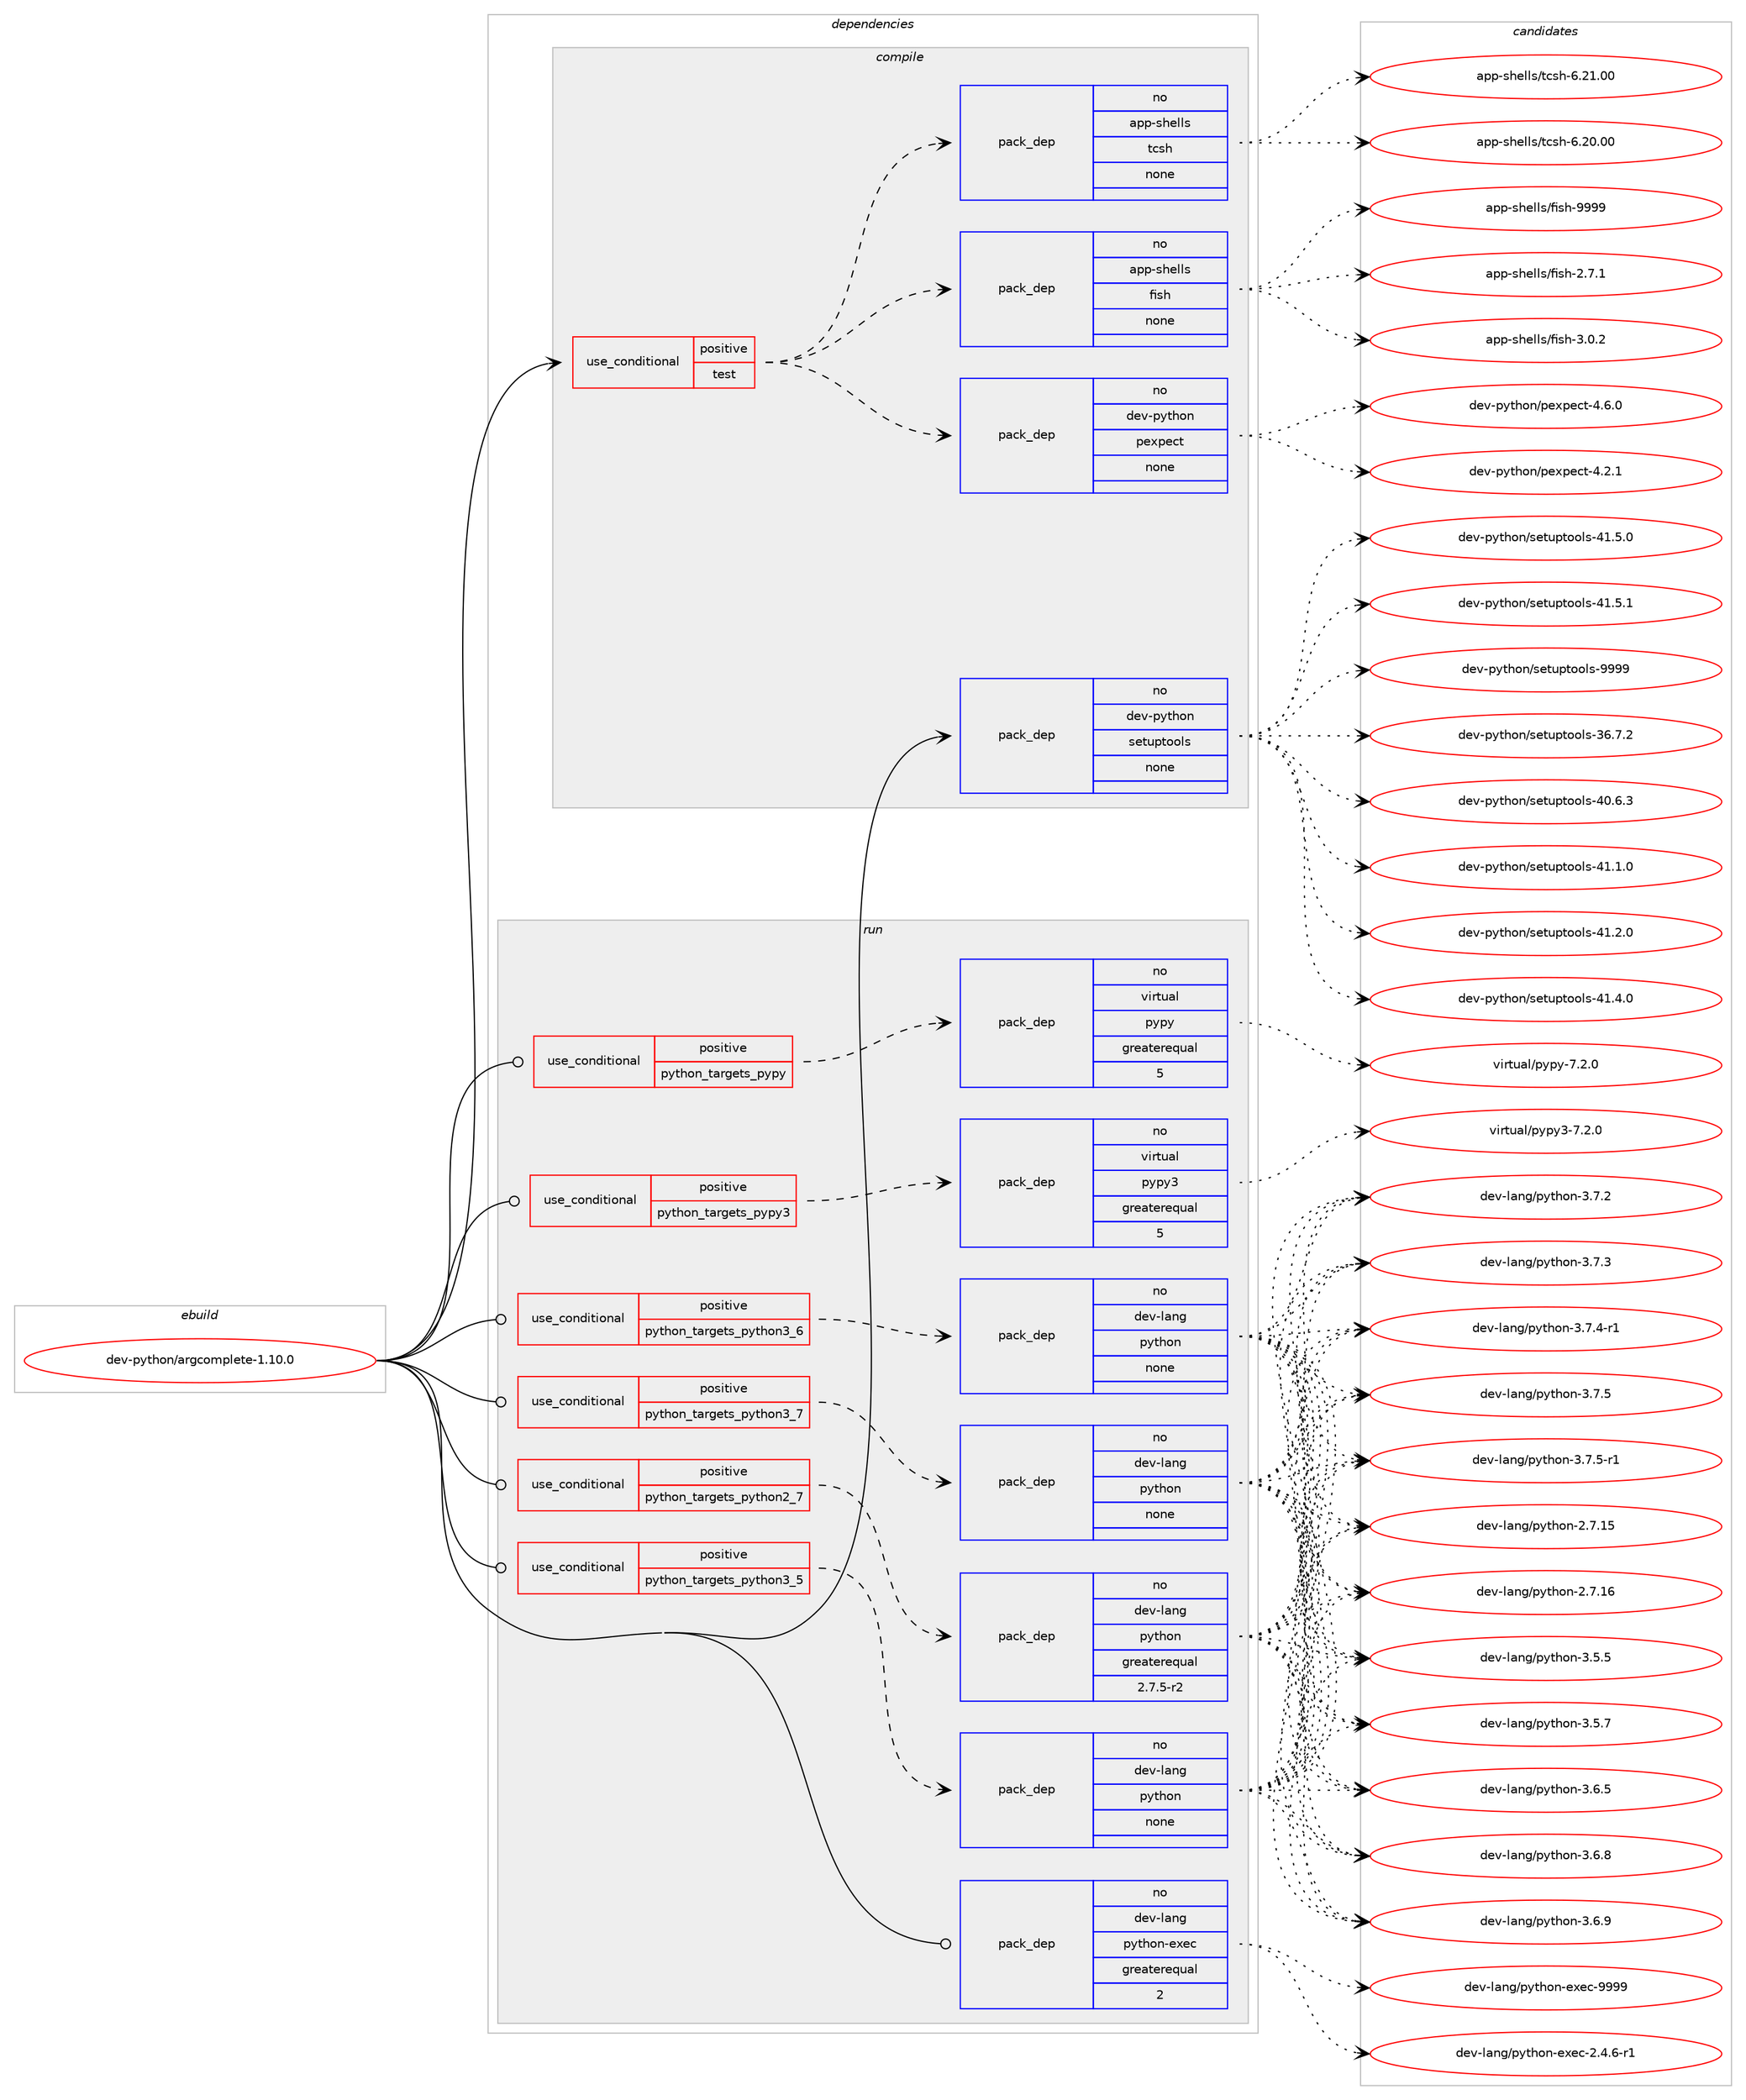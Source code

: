 digraph prolog {

# *************
# Graph options
# *************

newrank=true;
concentrate=true;
compound=true;
graph [rankdir=LR,fontname=Helvetica,fontsize=10,ranksep=1.5];#, ranksep=2.5, nodesep=0.2];
edge  [arrowhead=vee];
node  [fontname=Helvetica,fontsize=10];

# **********
# The ebuild
# **********

subgraph cluster_leftcol {
color=gray;
rank=same;
label=<<i>ebuild</i>>;
id [label="dev-python/argcomplete-1.10.0", color=red, width=4, href="../dev-python/argcomplete-1.10.0.svg"];
}

# ****************
# The dependencies
# ****************

subgraph cluster_midcol {
color=gray;
label=<<i>dependencies</i>>;
subgraph cluster_compile {
fillcolor="#eeeeee";
style=filled;
label=<<i>compile</i>>;
subgraph cond136189 {
dependency594376 [label=<<TABLE BORDER="0" CELLBORDER="1" CELLSPACING="0" CELLPADDING="4"><TR><TD ROWSPAN="3" CELLPADDING="10">use_conditional</TD></TR><TR><TD>positive</TD></TR><TR><TD>test</TD></TR></TABLE>>, shape=none, color=red];
subgraph pack446415 {
dependency594377 [label=<<TABLE BORDER="0" CELLBORDER="1" CELLSPACING="0" CELLPADDING="4" WIDTH="220"><TR><TD ROWSPAN="6" CELLPADDING="30">pack_dep</TD></TR><TR><TD WIDTH="110">no</TD></TR><TR><TD>dev-python</TD></TR><TR><TD>pexpect</TD></TR><TR><TD>none</TD></TR><TR><TD></TD></TR></TABLE>>, shape=none, color=blue];
}
dependency594376:e -> dependency594377:w [weight=20,style="dashed",arrowhead="vee"];
subgraph pack446416 {
dependency594378 [label=<<TABLE BORDER="0" CELLBORDER="1" CELLSPACING="0" CELLPADDING="4" WIDTH="220"><TR><TD ROWSPAN="6" CELLPADDING="30">pack_dep</TD></TR><TR><TD WIDTH="110">no</TD></TR><TR><TD>app-shells</TD></TR><TR><TD>fish</TD></TR><TR><TD>none</TD></TR><TR><TD></TD></TR></TABLE>>, shape=none, color=blue];
}
dependency594376:e -> dependency594378:w [weight=20,style="dashed",arrowhead="vee"];
subgraph pack446417 {
dependency594379 [label=<<TABLE BORDER="0" CELLBORDER="1" CELLSPACING="0" CELLPADDING="4" WIDTH="220"><TR><TD ROWSPAN="6" CELLPADDING="30">pack_dep</TD></TR><TR><TD WIDTH="110">no</TD></TR><TR><TD>app-shells</TD></TR><TR><TD>tcsh</TD></TR><TR><TD>none</TD></TR><TR><TD></TD></TR></TABLE>>, shape=none, color=blue];
}
dependency594376:e -> dependency594379:w [weight=20,style="dashed",arrowhead="vee"];
}
id:e -> dependency594376:w [weight=20,style="solid",arrowhead="vee"];
subgraph pack446418 {
dependency594380 [label=<<TABLE BORDER="0" CELLBORDER="1" CELLSPACING="0" CELLPADDING="4" WIDTH="220"><TR><TD ROWSPAN="6" CELLPADDING="30">pack_dep</TD></TR><TR><TD WIDTH="110">no</TD></TR><TR><TD>dev-python</TD></TR><TR><TD>setuptools</TD></TR><TR><TD>none</TD></TR><TR><TD></TD></TR></TABLE>>, shape=none, color=blue];
}
id:e -> dependency594380:w [weight=20,style="solid",arrowhead="vee"];
}
subgraph cluster_compileandrun {
fillcolor="#eeeeee";
style=filled;
label=<<i>compile and run</i>>;
}
subgraph cluster_run {
fillcolor="#eeeeee";
style=filled;
label=<<i>run</i>>;
subgraph cond136190 {
dependency594381 [label=<<TABLE BORDER="0" CELLBORDER="1" CELLSPACING="0" CELLPADDING="4"><TR><TD ROWSPAN="3" CELLPADDING="10">use_conditional</TD></TR><TR><TD>positive</TD></TR><TR><TD>python_targets_pypy</TD></TR></TABLE>>, shape=none, color=red];
subgraph pack446419 {
dependency594382 [label=<<TABLE BORDER="0" CELLBORDER="1" CELLSPACING="0" CELLPADDING="4" WIDTH="220"><TR><TD ROWSPAN="6" CELLPADDING="30">pack_dep</TD></TR><TR><TD WIDTH="110">no</TD></TR><TR><TD>virtual</TD></TR><TR><TD>pypy</TD></TR><TR><TD>greaterequal</TD></TR><TR><TD>5</TD></TR></TABLE>>, shape=none, color=blue];
}
dependency594381:e -> dependency594382:w [weight=20,style="dashed",arrowhead="vee"];
}
id:e -> dependency594381:w [weight=20,style="solid",arrowhead="odot"];
subgraph cond136191 {
dependency594383 [label=<<TABLE BORDER="0" CELLBORDER="1" CELLSPACING="0" CELLPADDING="4"><TR><TD ROWSPAN="3" CELLPADDING="10">use_conditional</TD></TR><TR><TD>positive</TD></TR><TR><TD>python_targets_pypy3</TD></TR></TABLE>>, shape=none, color=red];
subgraph pack446420 {
dependency594384 [label=<<TABLE BORDER="0" CELLBORDER="1" CELLSPACING="0" CELLPADDING="4" WIDTH="220"><TR><TD ROWSPAN="6" CELLPADDING="30">pack_dep</TD></TR><TR><TD WIDTH="110">no</TD></TR><TR><TD>virtual</TD></TR><TR><TD>pypy3</TD></TR><TR><TD>greaterequal</TD></TR><TR><TD>5</TD></TR></TABLE>>, shape=none, color=blue];
}
dependency594383:e -> dependency594384:w [weight=20,style="dashed",arrowhead="vee"];
}
id:e -> dependency594383:w [weight=20,style="solid",arrowhead="odot"];
subgraph cond136192 {
dependency594385 [label=<<TABLE BORDER="0" CELLBORDER="1" CELLSPACING="0" CELLPADDING="4"><TR><TD ROWSPAN="3" CELLPADDING="10">use_conditional</TD></TR><TR><TD>positive</TD></TR><TR><TD>python_targets_python2_7</TD></TR></TABLE>>, shape=none, color=red];
subgraph pack446421 {
dependency594386 [label=<<TABLE BORDER="0" CELLBORDER="1" CELLSPACING="0" CELLPADDING="4" WIDTH="220"><TR><TD ROWSPAN="6" CELLPADDING="30">pack_dep</TD></TR><TR><TD WIDTH="110">no</TD></TR><TR><TD>dev-lang</TD></TR><TR><TD>python</TD></TR><TR><TD>greaterequal</TD></TR><TR><TD>2.7.5-r2</TD></TR></TABLE>>, shape=none, color=blue];
}
dependency594385:e -> dependency594386:w [weight=20,style="dashed",arrowhead="vee"];
}
id:e -> dependency594385:w [weight=20,style="solid",arrowhead="odot"];
subgraph cond136193 {
dependency594387 [label=<<TABLE BORDER="0" CELLBORDER="1" CELLSPACING="0" CELLPADDING="4"><TR><TD ROWSPAN="3" CELLPADDING="10">use_conditional</TD></TR><TR><TD>positive</TD></TR><TR><TD>python_targets_python3_5</TD></TR></TABLE>>, shape=none, color=red];
subgraph pack446422 {
dependency594388 [label=<<TABLE BORDER="0" CELLBORDER="1" CELLSPACING="0" CELLPADDING="4" WIDTH="220"><TR><TD ROWSPAN="6" CELLPADDING="30">pack_dep</TD></TR><TR><TD WIDTH="110">no</TD></TR><TR><TD>dev-lang</TD></TR><TR><TD>python</TD></TR><TR><TD>none</TD></TR><TR><TD></TD></TR></TABLE>>, shape=none, color=blue];
}
dependency594387:e -> dependency594388:w [weight=20,style="dashed",arrowhead="vee"];
}
id:e -> dependency594387:w [weight=20,style="solid",arrowhead="odot"];
subgraph cond136194 {
dependency594389 [label=<<TABLE BORDER="0" CELLBORDER="1" CELLSPACING="0" CELLPADDING="4"><TR><TD ROWSPAN="3" CELLPADDING="10">use_conditional</TD></TR><TR><TD>positive</TD></TR><TR><TD>python_targets_python3_6</TD></TR></TABLE>>, shape=none, color=red];
subgraph pack446423 {
dependency594390 [label=<<TABLE BORDER="0" CELLBORDER="1" CELLSPACING="0" CELLPADDING="4" WIDTH="220"><TR><TD ROWSPAN="6" CELLPADDING="30">pack_dep</TD></TR><TR><TD WIDTH="110">no</TD></TR><TR><TD>dev-lang</TD></TR><TR><TD>python</TD></TR><TR><TD>none</TD></TR><TR><TD></TD></TR></TABLE>>, shape=none, color=blue];
}
dependency594389:e -> dependency594390:w [weight=20,style="dashed",arrowhead="vee"];
}
id:e -> dependency594389:w [weight=20,style="solid",arrowhead="odot"];
subgraph cond136195 {
dependency594391 [label=<<TABLE BORDER="0" CELLBORDER="1" CELLSPACING="0" CELLPADDING="4"><TR><TD ROWSPAN="3" CELLPADDING="10">use_conditional</TD></TR><TR><TD>positive</TD></TR><TR><TD>python_targets_python3_7</TD></TR></TABLE>>, shape=none, color=red];
subgraph pack446424 {
dependency594392 [label=<<TABLE BORDER="0" CELLBORDER="1" CELLSPACING="0" CELLPADDING="4" WIDTH="220"><TR><TD ROWSPAN="6" CELLPADDING="30">pack_dep</TD></TR><TR><TD WIDTH="110">no</TD></TR><TR><TD>dev-lang</TD></TR><TR><TD>python</TD></TR><TR><TD>none</TD></TR><TR><TD></TD></TR></TABLE>>, shape=none, color=blue];
}
dependency594391:e -> dependency594392:w [weight=20,style="dashed",arrowhead="vee"];
}
id:e -> dependency594391:w [weight=20,style="solid",arrowhead="odot"];
subgraph pack446425 {
dependency594393 [label=<<TABLE BORDER="0" CELLBORDER="1" CELLSPACING="0" CELLPADDING="4" WIDTH="220"><TR><TD ROWSPAN="6" CELLPADDING="30">pack_dep</TD></TR><TR><TD WIDTH="110">no</TD></TR><TR><TD>dev-lang</TD></TR><TR><TD>python-exec</TD></TR><TR><TD>greaterequal</TD></TR><TR><TD>2</TD></TR></TABLE>>, shape=none, color=blue];
}
id:e -> dependency594393:w [weight=20,style="solid",arrowhead="odot"];
}
}

# **************
# The candidates
# **************

subgraph cluster_choices {
rank=same;
color=gray;
label=<<i>candidates</i>>;

subgraph choice446415 {
color=black;
nodesep=1;
choice100101118451121211161041111104711210112011210199116455246504649 [label="dev-python/pexpect-4.2.1", color=red, width=4,href="../dev-python/pexpect-4.2.1.svg"];
choice100101118451121211161041111104711210112011210199116455246544648 [label="dev-python/pexpect-4.6.0", color=red, width=4,href="../dev-python/pexpect-4.6.0.svg"];
dependency594377:e -> choice100101118451121211161041111104711210112011210199116455246504649:w [style=dotted,weight="100"];
dependency594377:e -> choice100101118451121211161041111104711210112011210199116455246544648:w [style=dotted,weight="100"];
}
subgraph choice446416 {
color=black;
nodesep=1;
choice971121124511510410110810811547102105115104455046554649 [label="app-shells/fish-2.7.1", color=red, width=4,href="../app-shells/fish-2.7.1.svg"];
choice971121124511510410110810811547102105115104455146484650 [label="app-shells/fish-3.0.2", color=red, width=4,href="../app-shells/fish-3.0.2.svg"];
choice9711211245115104101108108115471021051151044557575757 [label="app-shells/fish-9999", color=red, width=4,href="../app-shells/fish-9999.svg"];
dependency594378:e -> choice971121124511510410110810811547102105115104455046554649:w [style=dotted,weight="100"];
dependency594378:e -> choice971121124511510410110810811547102105115104455146484650:w [style=dotted,weight="100"];
dependency594378:e -> choice9711211245115104101108108115471021051151044557575757:w [style=dotted,weight="100"];
}
subgraph choice446417 {
color=black;
nodesep=1;
choice971121124511510410110810811547116991151044554465048464848 [label="app-shells/tcsh-6.20.00", color=red, width=4,href="../app-shells/tcsh-6.20.00.svg"];
choice971121124511510410110810811547116991151044554465049464848 [label="app-shells/tcsh-6.21.00", color=red, width=4,href="../app-shells/tcsh-6.21.00.svg"];
dependency594379:e -> choice971121124511510410110810811547116991151044554465048464848:w [style=dotted,weight="100"];
dependency594379:e -> choice971121124511510410110810811547116991151044554465049464848:w [style=dotted,weight="100"];
}
subgraph choice446418 {
color=black;
nodesep=1;
choice100101118451121211161041111104711510111611711211611111110811545515446554650 [label="dev-python/setuptools-36.7.2", color=red, width=4,href="../dev-python/setuptools-36.7.2.svg"];
choice100101118451121211161041111104711510111611711211611111110811545524846544651 [label="dev-python/setuptools-40.6.3", color=red, width=4,href="../dev-python/setuptools-40.6.3.svg"];
choice100101118451121211161041111104711510111611711211611111110811545524946494648 [label="dev-python/setuptools-41.1.0", color=red, width=4,href="../dev-python/setuptools-41.1.0.svg"];
choice100101118451121211161041111104711510111611711211611111110811545524946504648 [label="dev-python/setuptools-41.2.0", color=red, width=4,href="../dev-python/setuptools-41.2.0.svg"];
choice100101118451121211161041111104711510111611711211611111110811545524946524648 [label="dev-python/setuptools-41.4.0", color=red, width=4,href="../dev-python/setuptools-41.4.0.svg"];
choice100101118451121211161041111104711510111611711211611111110811545524946534648 [label="dev-python/setuptools-41.5.0", color=red, width=4,href="../dev-python/setuptools-41.5.0.svg"];
choice100101118451121211161041111104711510111611711211611111110811545524946534649 [label="dev-python/setuptools-41.5.1", color=red, width=4,href="../dev-python/setuptools-41.5.1.svg"];
choice10010111845112121116104111110471151011161171121161111111081154557575757 [label="dev-python/setuptools-9999", color=red, width=4,href="../dev-python/setuptools-9999.svg"];
dependency594380:e -> choice100101118451121211161041111104711510111611711211611111110811545515446554650:w [style=dotted,weight="100"];
dependency594380:e -> choice100101118451121211161041111104711510111611711211611111110811545524846544651:w [style=dotted,weight="100"];
dependency594380:e -> choice100101118451121211161041111104711510111611711211611111110811545524946494648:w [style=dotted,weight="100"];
dependency594380:e -> choice100101118451121211161041111104711510111611711211611111110811545524946504648:w [style=dotted,weight="100"];
dependency594380:e -> choice100101118451121211161041111104711510111611711211611111110811545524946524648:w [style=dotted,weight="100"];
dependency594380:e -> choice100101118451121211161041111104711510111611711211611111110811545524946534648:w [style=dotted,weight="100"];
dependency594380:e -> choice100101118451121211161041111104711510111611711211611111110811545524946534649:w [style=dotted,weight="100"];
dependency594380:e -> choice10010111845112121116104111110471151011161171121161111111081154557575757:w [style=dotted,weight="100"];
}
subgraph choice446419 {
color=black;
nodesep=1;
choice1181051141161179710847112121112121455546504648 [label="virtual/pypy-7.2.0", color=red, width=4,href="../virtual/pypy-7.2.0.svg"];
dependency594382:e -> choice1181051141161179710847112121112121455546504648:w [style=dotted,weight="100"];
}
subgraph choice446420 {
color=black;
nodesep=1;
choice118105114116117971084711212111212151455546504648 [label="virtual/pypy3-7.2.0", color=red, width=4,href="../virtual/pypy3-7.2.0.svg"];
dependency594384:e -> choice118105114116117971084711212111212151455546504648:w [style=dotted,weight="100"];
}
subgraph choice446421 {
color=black;
nodesep=1;
choice10010111845108971101034711212111610411111045504655464953 [label="dev-lang/python-2.7.15", color=red, width=4,href="../dev-lang/python-2.7.15.svg"];
choice10010111845108971101034711212111610411111045504655464954 [label="dev-lang/python-2.7.16", color=red, width=4,href="../dev-lang/python-2.7.16.svg"];
choice100101118451089711010347112121116104111110455146534653 [label="dev-lang/python-3.5.5", color=red, width=4,href="../dev-lang/python-3.5.5.svg"];
choice100101118451089711010347112121116104111110455146534655 [label="dev-lang/python-3.5.7", color=red, width=4,href="../dev-lang/python-3.5.7.svg"];
choice100101118451089711010347112121116104111110455146544653 [label="dev-lang/python-3.6.5", color=red, width=4,href="../dev-lang/python-3.6.5.svg"];
choice100101118451089711010347112121116104111110455146544656 [label="dev-lang/python-3.6.8", color=red, width=4,href="../dev-lang/python-3.6.8.svg"];
choice100101118451089711010347112121116104111110455146544657 [label="dev-lang/python-3.6.9", color=red, width=4,href="../dev-lang/python-3.6.9.svg"];
choice100101118451089711010347112121116104111110455146554650 [label="dev-lang/python-3.7.2", color=red, width=4,href="../dev-lang/python-3.7.2.svg"];
choice100101118451089711010347112121116104111110455146554651 [label="dev-lang/python-3.7.3", color=red, width=4,href="../dev-lang/python-3.7.3.svg"];
choice1001011184510897110103471121211161041111104551465546524511449 [label="dev-lang/python-3.7.4-r1", color=red, width=4,href="../dev-lang/python-3.7.4-r1.svg"];
choice100101118451089711010347112121116104111110455146554653 [label="dev-lang/python-3.7.5", color=red, width=4,href="../dev-lang/python-3.7.5.svg"];
choice1001011184510897110103471121211161041111104551465546534511449 [label="dev-lang/python-3.7.5-r1", color=red, width=4,href="../dev-lang/python-3.7.5-r1.svg"];
dependency594386:e -> choice10010111845108971101034711212111610411111045504655464953:w [style=dotted,weight="100"];
dependency594386:e -> choice10010111845108971101034711212111610411111045504655464954:w [style=dotted,weight="100"];
dependency594386:e -> choice100101118451089711010347112121116104111110455146534653:w [style=dotted,weight="100"];
dependency594386:e -> choice100101118451089711010347112121116104111110455146534655:w [style=dotted,weight="100"];
dependency594386:e -> choice100101118451089711010347112121116104111110455146544653:w [style=dotted,weight="100"];
dependency594386:e -> choice100101118451089711010347112121116104111110455146544656:w [style=dotted,weight="100"];
dependency594386:e -> choice100101118451089711010347112121116104111110455146544657:w [style=dotted,weight="100"];
dependency594386:e -> choice100101118451089711010347112121116104111110455146554650:w [style=dotted,weight="100"];
dependency594386:e -> choice100101118451089711010347112121116104111110455146554651:w [style=dotted,weight="100"];
dependency594386:e -> choice1001011184510897110103471121211161041111104551465546524511449:w [style=dotted,weight="100"];
dependency594386:e -> choice100101118451089711010347112121116104111110455146554653:w [style=dotted,weight="100"];
dependency594386:e -> choice1001011184510897110103471121211161041111104551465546534511449:w [style=dotted,weight="100"];
}
subgraph choice446422 {
color=black;
nodesep=1;
choice10010111845108971101034711212111610411111045504655464953 [label="dev-lang/python-2.7.15", color=red, width=4,href="../dev-lang/python-2.7.15.svg"];
choice10010111845108971101034711212111610411111045504655464954 [label="dev-lang/python-2.7.16", color=red, width=4,href="../dev-lang/python-2.7.16.svg"];
choice100101118451089711010347112121116104111110455146534653 [label="dev-lang/python-3.5.5", color=red, width=4,href="../dev-lang/python-3.5.5.svg"];
choice100101118451089711010347112121116104111110455146534655 [label="dev-lang/python-3.5.7", color=red, width=4,href="../dev-lang/python-3.5.7.svg"];
choice100101118451089711010347112121116104111110455146544653 [label="dev-lang/python-3.6.5", color=red, width=4,href="../dev-lang/python-3.6.5.svg"];
choice100101118451089711010347112121116104111110455146544656 [label="dev-lang/python-3.6.8", color=red, width=4,href="../dev-lang/python-3.6.8.svg"];
choice100101118451089711010347112121116104111110455146544657 [label="dev-lang/python-3.6.9", color=red, width=4,href="../dev-lang/python-3.6.9.svg"];
choice100101118451089711010347112121116104111110455146554650 [label="dev-lang/python-3.7.2", color=red, width=4,href="../dev-lang/python-3.7.2.svg"];
choice100101118451089711010347112121116104111110455146554651 [label="dev-lang/python-3.7.3", color=red, width=4,href="../dev-lang/python-3.7.3.svg"];
choice1001011184510897110103471121211161041111104551465546524511449 [label="dev-lang/python-3.7.4-r1", color=red, width=4,href="../dev-lang/python-3.7.4-r1.svg"];
choice100101118451089711010347112121116104111110455146554653 [label="dev-lang/python-3.7.5", color=red, width=4,href="../dev-lang/python-3.7.5.svg"];
choice1001011184510897110103471121211161041111104551465546534511449 [label="dev-lang/python-3.7.5-r1", color=red, width=4,href="../dev-lang/python-3.7.5-r1.svg"];
dependency594388:e -> choice10010111845108971101034711212111610411111045504655464953:w [style=dotted,weight="100"];
dependency594388:e -> choice10010111845108971101034711212111610411111045504655464954:w [style=dotted,weight="100"];
dependency594388:e -> choice100101118451089711010347112121116104111110455146534653:w [style=dotted,weight="100"];
dependency594388:e -> choice100101118451089711010347112121116104111110455146534655:w [style=dotted,weight="100"];
dependency594388:e -> choice100101118451089711010347112121116104111110455146544653:w [style=dotted,weight="100"];
dependency594388:e -> choice100101118451089711010347112121116104111110455146544656:w [style=dotted,weight="100"];
dependency594388:e -> choice100101118451089711010347112121116104111110455146544657:w [style=dotted,weight="100"];
dependency594388:e -> choice100101118451089711010347112121116104111110455146554650:w [style=dotted,weight="100"];
dependency594388:e -> choice100101118451089711010347112121116104111110455146554651:w [style=dotted,weight="100"];
dependency594388:e -> choice1001011184510897110103471121211161041111104551465546524511449:w [style=dotted,weight="100"];
dependency594388:e -> choice100101118451089711010347112121116104111110455146554653:w [style=dotted,weight="100"];
dependency594388:e -> choice1001011184510897110103471121211161041111104551465546534511449:w [style=dotted,weight="100"];
}
subgraph choice446423 {
color=black;
nodesep=1;
choice10010111845108971101034711212111610411111045504655464953 [label="dev-lang/python-2.7.15", color=red, width=4,href="../dev-lang/python-2.7.15.svg"];
choice10010111845108971101034711212111610411111045504655464954 [label="dev-lang/python-2.7.16", color=red, width=4,href="../dev-lang/python-2.7.16.svg"];
choice100101118451089711010347112121116104111110455146534653 [label="dev-lang/python-3.5.5", color=red, width=4,href="../dev-lang/python-3.5.5.svg"];
choice100101118451089711010347112121116104111110455146534655 [label="dev-lang/python-3.5.7", color=red, width=4,href="../dev-lang/python-3.5.7.svg"];
choice100101118451089711010347112121116104111110455146544653 [label="dev-lang/python-3.6.5", color=red, width=4,href="../dev-lang/python-3.6.5.svg"];
choice100101118451089711010347112121116104111110455146544656 [label="dev-lang/python-3.6.8", color=red, width=4,href="../dev-lang/python-3.6.8.svg"];
choice100101118451089711010347112121116104111110455146544657 [label="dev-lang/python-3.6.9", color=red, width=4,href="../dev-lang/python-3.6.9.svg"];
choice100101118451089711010347112121116104111110455146554650 [label="dev-lang/python-3.7.2", color=red, width=4,href="../dev-lang/python-3.7.2.svg"];
choice100101118451089711010347112121116104111110455146554651 [label="dev-lang/python-3.7.3", color=red, width=4,href="../dev-lang/python-3.7.3.svg"];
choice1001011184510897110103471121211161041111104551465546524511449 [label="dev-lang/python-3.7.4-r1", color=red, width=4,href="../dev-lang/python-3.7.4-r1.svg"];
choice100101118451089711010347112121116104111110455146554653 [label="dev-lang/python-3.7.5", color=red, width=4,href="../dev-lang/python-3.7.5.svg"];
choice1001011184510897110103471121211161041111104551465546534511449 [label="dev-lang/python-3.7.5-r1", color=red, width=4,href="../dev-lang/python-3.7.5-r1.svg"];
dependency594390:e -> choice10010111845108971101034711212111610411111045504655464953:w [style=dotted,weight="100"];
dependency594390:e -> choice10010111845108971101034711212111610411111045504655464954:w [style=dotted,weight="100"];
dependency594390:e -> choice100101118451089711010347112121116104111110455146534653:w [style=dotted,weight="100"];
dependency594390:e -> choice100101118451089711010347112121116104111110455146534655:w [style=dotted,weight="100"];
dependency594390:e -> choice100101118451089711010347112121116104111110455146544653:w [style=dotted,weight="100"];
dependency594390:e -> choice100101118451089711010347112121116104111110455146544656:w [style=dotted,weight="100"];
dependency594390:e -> choice100101118451089711010347112121116104111110455146544657:w [style=dotted,weight="100"];
dependency594390:e -> choice100101118451089711010347112121116104111110455146554650:w [style=dotted,weight="100"];
dependency594390:e -> choice100101118451089711010347112121116104111110455146554651:w [style=dotted,weight="100"];
dependency594390:e -> choice1001011184510897110103471121211161041111104551465546524511449:w [style=dotted,weight="100"];
dependency594390:e -> choice100101118451089711010347112121116104111110455146554653:w [style=dotted,weight="100"];
dependency594390:e -> choice1001011184510897110103471121211161041111104551465546534511449:w [style=dotted,weight="100"];
}
subgraph choice446424 {
color=black;
nodesep=1;
choice10010111845108971101034711212111610411111045504655464953 [label="dev-lang/python-2.7.15", color=red, width=4,href="../dev-lang/python-2.7.15.svg"];
choice10010111845108971101034711212111610411111045504655464954 [label="dev-lang/python-2.7.16", color=red, width=4,href="../dev-lang/python-2.7.16.svg"];
choice100101118451089711010347112121116104111110455146534653 [label="dev-lang/python-3.5.5", color=red, width=4,href="../dev-lang/python-3.5.5.svg"];
choice100101118451089711010347112121116104111110455146534655 [label="dev-lang/python-3.5.7", color=red, width=4,href="../dev-lang/python-3.5.7.svg"];
choice100101118451089711010347112121116104111110455146544653 [label="dev-lang/python-3.6.5", color=red, width=4,href="../dev-lang/python-3.6.5.svg"];
choice100101118451089711010347112121116104111110455146544656 [label="dev-lang/python-3.6.8", color=red, width=4,href="../dev-lang/python-3.6.8.svg"];
choice100101118451089711010347112121116104111110455146544657 [label="dev-lang/python-3.6.9", color=red, width=4,href="../dev-lang/python-3.6.9.svg"];
choice100101118451089711010347112121116104111110455146554650 [label="dev-lang/python-3.7.2", color=red, width=4,href="../dev-lang/python-3.7.2.svg"];
choice100101118451089711010347112121116104111110455146554651 [label="dev-lang/python-3.7.3", color=red, width=4,href="../dev-lang/python-3.7.3.svg"];
choice1001011184510897110103471121211161041111104551465546524511449 [label="dev-lang/python-3.7.4-r1", color=red, width=4,href="../dev-lang/python-3.7.4-r1.svg"];
choice100101118451089711010347112121116104111110455146554653 [label="dev-lang/python-3.7.5", color=red, width=4,href="../dev-lang/python-3.7.5.svg"];
choice1001011184510897110103471121211161041111104551465546534511449 [label="dev-lang/python-3.7.5-r1", color=red, width=4,href="../dev-lang/python-3.7.5-r1.svg"];
dependency594392:e -> choice10010111845108971101034711212111610411111045504655464953:w [style=dotted,weight="100"];
dependency594392:e -> choice10010111845108971101034711212111610411111045504655464954:w [style=dotted,weight="100"];
dependency594392:e -> choice100101118451089711010347112121116104111110455146534653:w [style=dotted,weight="100"];
dependency594392:e -> choice100101118451089711010347112121116104111110455146534655:w [style=dotted,weight="100"];
dependency594392:e -> choice100101118451089711010347112121116104111110455146544653:w [style=dotted,weight="100"];
dependency594392:e -> choice100101118451089711010347112121116104111110455146544656:w [style=dotted,weight="100"];
dependency594392:e -> choice100101118451089711010347112121116104111110455146544657:w [style=dotted,weight="100"];
dependency594392:e -> choice100101118451089711010347112121116104111110455146554650:w [style=dotted,weight="100"];
dependency594392:e -> choice100101118451089711010347112121116104111110455146554651:w [style=dotted,weight="100"];
dependency594392:e -> choice1001011184510897110103471121211161041111104551465546524511449:w [style=dotted,weight="100"];
dependency594392:e -> choice100101118451089711010347112121116104111110455146554653:w [style=dotted,weight="100"];
dependency594392:e -> choice1001011184510897110103471121211161041111104551465546534511449:w [style=dotted,weight="100"];
}
subgraph choice446425 {
color=black;
nodesep=1;
choice10010111845108971101034711212111610411111045101120101994550465246544511449 [label="dev-lang/python-exec-2.4.6-r1", color=red, width=4,href="../dev-lang/python-exec-2.4.6-r1.svg"];
choice10010111845108971101034711212111610411111045101120101994557575757 [label="dev-lang/python-exec-9999", color=red, width=4,href="../dev-lang/python-exec-9999.svg"];
dependency594393:e -> choice10010111845108971101034711212111610411111045101120101994550465246544511449:w [style=dotted,weight="100"];
dependency594393:e -> choice10010111845108971101034711212111610411111045101120101994557575757:w [style=dotted,weight="100"];
}
}

}
